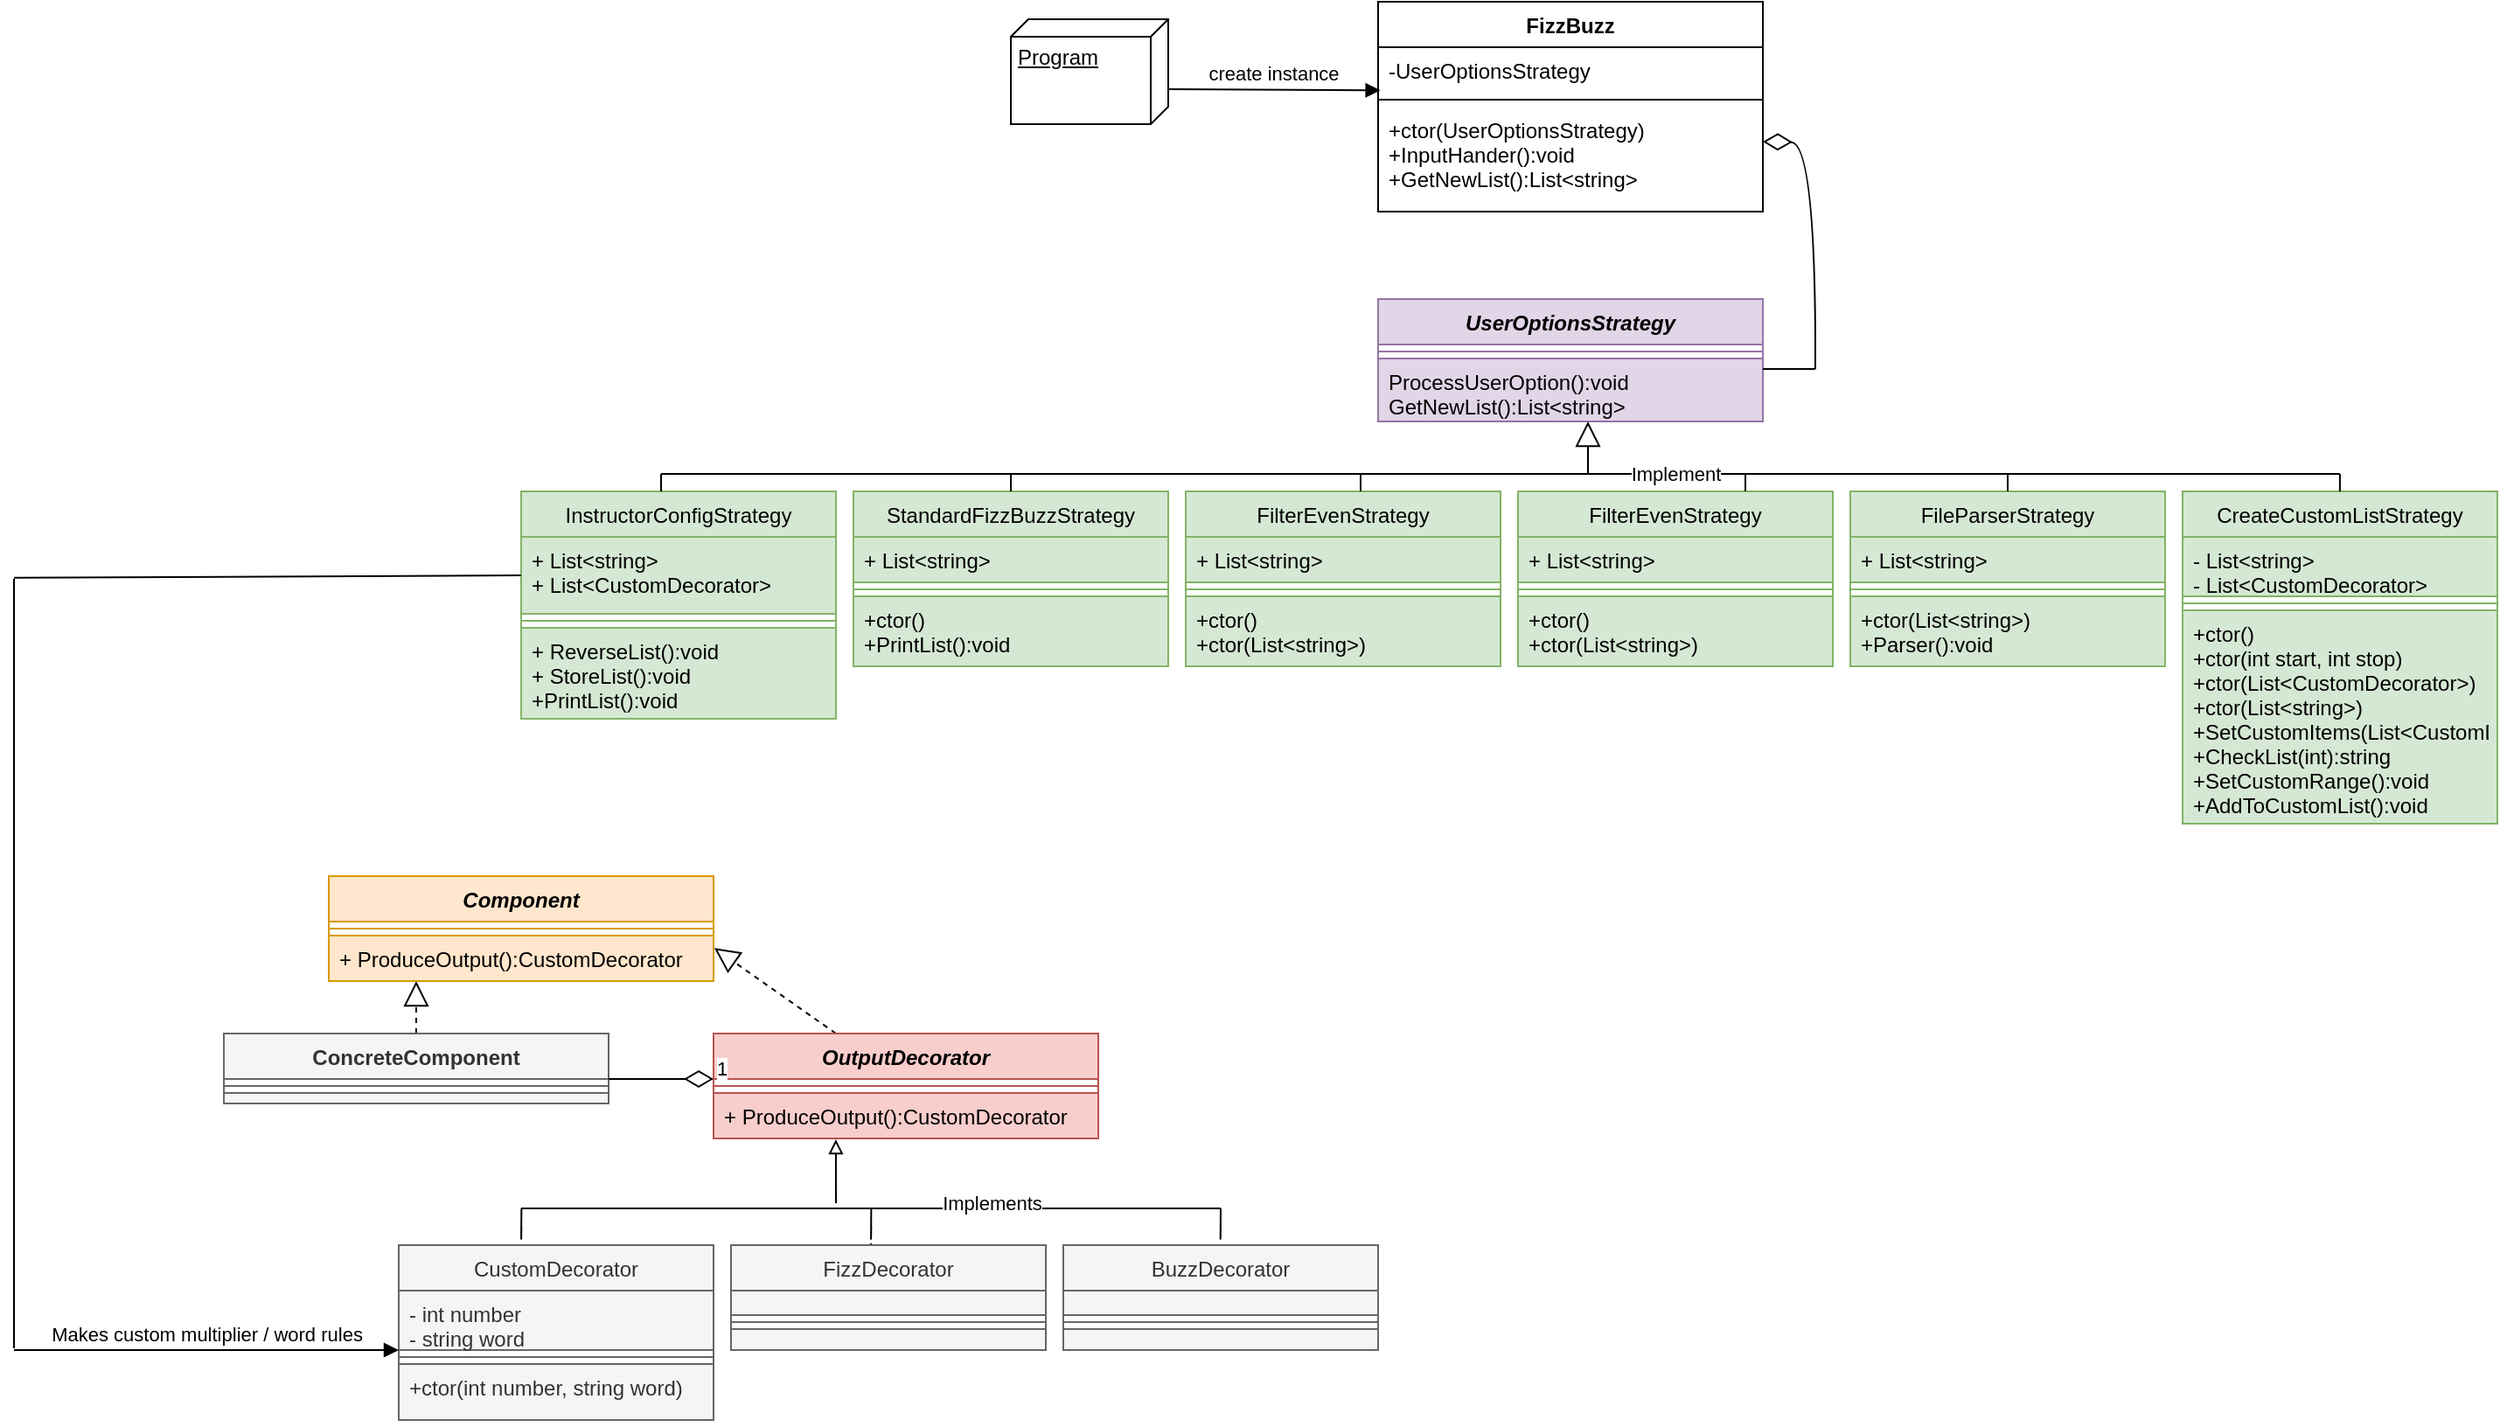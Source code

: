 <mxfile version="13.6.1" type="device"><diagram id="XekdRz8aUjGw2-vuJQyN" name="Page-1"><mxGraphModel dx="3220" dy="1270" grid="1" gridSize="10" guides="1" tooltips="1" connect="1" arrows="1" fold="1" page="1" pageScale="1" pageWidth="850" pageHeight="1100" math="0" shadow="0"><root><mxCell id="0"/><mxCell id="1" parent="0"/><mxCell id="ZQld_761EE4FsVCw61xe-1" value="Program" style="verticalAlign=top;align=left;spacingTop=8;spacingLeft=2;spacingRight=12;shape=cube;size=10;direction=south;fontStyle=4;html=1;" vertex="1" parent="1"><mxGeometry x="280" y="120" width="90" height="60" as="geometry"/></mxCell><mxCell id="ZQld_761EE4FsVCw61xe-2" value="FizzBuzz" style="swimlane;fontStyle=1;align=center;verticalAlign=top;childLayout=stackLayout;horizontal=1;startSize=26;horizontalStack=0;resizeParent=1;resizeParentMax=0;resizeLast=0;collapsible=1;marginBottom=0;" vertex="1" parent="1"><mxGeometry x="490" y="110" width="220" height="120" as="geometry"/></mxCell><mxCell id="ZQld_761EE4FsVCw61xe-3" value="-UserOptionsStrategy" style="text;strokeColor=none;fillColor=none;align=left;verticalAlign=top;spacingLeft=4;spacingRight=4;overflow=hidden;rotatable=0;points=[[0,0.5],[1,0.5]];portConstraint=eastwest;" vertex="1" parent="ZQld_761EE4FsVCw61xe-2"><mxGeometry y="26" width="220" height="26" as="geometry"/></mxCell><mxCell id="ZQld_761EE4FsVCw61xe-4" value="" style="line;strokeWidth=1;fillColor=none;align=left;verticalAlign=middle;spacingTop=-1;spacingLeft=3;spacingRight=3;rotatable=0;labelPosition=right;points=[];portConstraint=eastwest;" vertex="1" parent="ZQld_761EE4FsVCw61xe-2"><mxGeometry y="52" width="220" height="8" as="geometry"/></mxCell><mxCell id="ZQld_761EE4FsVCw61xe-5" value="+ctor(UserOptionsStrategy)&#10;+InputHander():void&#10;+GetNewList():List&lt;string&gt;" style="text;strokeColor=none;fillColor=none;align=left;verticalAlign=top;spacingLeft=4;spacingRight=4;overflow=hidden;rotatable=0;points=[[0,0.5],[1,0.5]];portConstraint=eastwest;" vertex="1" parent="ZQld_761EE4FsVCw61xe-2"><mxGeometry y="60" width="220" height="60" as="geometry"/></mxCell><mxCell id="ZQld_761EE4FsVCw61xe-10" value="UserOptionsStrategy" style="swimlane;fontStyle=3;align=center;verticalAlign=top;childLayout=stackLayout;horizontal=1;startSize=26;horizontalStack=0;resizeParent=1;resizeParentMax=0;resizeLast=0;collapsible=1;marginBottom=0;fillColor=#e1d5e7;strokeColor=#9673a6;" vertex="1" parent="1"><mxGeometry x="490" y="280" width="220" height="70" as="geometry"/></mxCell><mxCell id="ZQld_761EE4FsVCw61xe-12" value="" style="line;strokeWidth=1;fillColor=#e1d5e7;align=left;verticalAlign=middle;spacingTop=-1;spacingLeft=3;spacingRight=3;rotatable=0;labelPosition=right;points=[];portConstraint=eastwest;strokeColor=#9673a6;" vertex="1" parent="ZQld_761EE4FsVCw61xe-10"><mxGeometry y="26" width="220" height="8" as="geometry"/></mxCell><mxCell id="ZQld_761EE4FsVCw61xe-13" value="ProcessUserOption():void&#10;GetNewList():List&lt;string&gt;" style="text;strokeColor=#9673a6;fillColor=#e1d5e7;align=left;verticalAlign=top;spacingLeft=4;spacingRight=4;overflow=hidden;rotatable=0;points=[[0,0.5],[1,0.5]];portConstraint=eastwest;" vertex="1" parent="ZQld_761EE4FsVCw61xe-10"><mxGeometry y="34" width="220" height="36" as="geometry"/></mxCell><mxCell id="ZQld_761EE4FsVCw61xe-14" value="create instance&lt;br&gt;" style="html=1;verticalAlign=bottom;endArrow=block;entryX=0.006;entryY=0.949;entryDx=0;entryDy=0;entryPerimeter=0;" edge="1" parent="1" target="ZQld_761EE4FsVCw61xe-3"><mxGeometry width="80" relative="1" as="geometry"><mxPoint x="370" y="160" as="sourcePoint"/><mxPoint x="486" y="162" as="targetPoint"/></mxGeometry></mxCell><mxCell id="ZQld_761EE4FsVCw61xe-16" value="" style="endArrow=none;html=1;endSize=12;startArrow=diamondThin;startSize=14;startFill=0;edgeStyle=orthogonalEdgeStyle;align=left;verticalAlign=bottom;curved=1;endFill=0;" edge="1" parent="1"><mxGeometry x="-1" y="3" relative="1" as="geometry"><mxPoint x="710" y="190" as="sourcePoint"/><mxPoint x="740" y="320" as="targetPoint"/></mxGeometry></mxCell><mxCell id="ZQld_761EE4FsVCw61xe-18" value="" style="endArrow=none;html=1;endSize=12;startArrow=none;startSize=14;startFill=0;edgeStyle=orthogonalEdgeStyle;align=left;verticalAlign=bottom;endFill=0;" edge="1" parent="1"><mxGeometry x="-1" y="3" relative="1" as="geometry"><mxPoint x="710" y="320" as="sourcePoint"/><mxPoint x="740" y="320" as="targetPoint"/></mxGeometry></mxCell><mxCell id="ZQld_761EE4FsVCw61xe-22" value="StandardFizzBuzzStrategy" style="swimlane;fontStyle=0;align=center;verticalAlign=top;childLayout=stackLayout;horizontal=1;startSize=26;horizontalStack=0;resizeParent=1;resizeParentMax=0;resizeLast=0;collapsible=1;marginBottom=0;fillColor=#d5e8d4;strokeColor=#82b366;" vertex="1" parent="1"><mxGeometry x="190" y="390" width="180" height="100" as="geometry"/></mxCell><mxCell id="ZQld_761EE4FsVCw61xe-23" value="+ List&lt;string&gt;" style="text;strokeColor=#82b366;fillColor=#d5e8d4;align=left;verticalAlign=top;spacingLeft=4;spacingRight=4;overflow=hidden;rotatable=0;points=[[0,0.5],[1,0.5]];portConstraint=eastwest;" vertex="1" parent="ZQld_761EE4FsVCw61xe-22"><mxGeometry y="26" width="180" height="26" as="geometry"/></mxCell><mxCell id="ZQld_761EE4FsVCw61xe-24" value="" style="line;strokeWidth=1;fillColor=#d5e8d4;align=left;verticalAlign=middle;spacingTop=-1;spacingLeft=3;spacingRight=3;rotatable=0;labelPosition=right;points=[];portConstraint=eastwest;strokeColor=#82b366;" vertex="1" parent="ZQld_761EE4FsVCw61xe-22"><mxGeometry y="52" width="180" height="8" as="geometry"/></mxCell><mxCell id="ZQld_761EE4FsVCw61xe-25" value="+ctor()&#10;+PrintList():void" style="text;strokeColor=#82b366;fillColor=#d5e8d4;align=left;verticalAlign=top;spacingLeft=4;spacingRight=4;overflow=hidden;rotatable=0;points=[[0,0.5],[1,0.5]];portConstraint=eastwest;" vertex="1" parent="ZQld_761EE4FsVCw61xe-22"><mxGeometry y="60" width="180" height="40" as="geometry"/></mxCell><mxCell id="ZQld_761EE4FsVCw61xe-26" value="FilterEvenStrategy" style="swimlane;fontStyle=0;align=center;verticalAlign=top;childLayout=stackLayout;horizontal=1;startSize=26;horizontalStack=0;resizeParent=1;resizeParentMax=0;resizeLast=0;collapsible=1;marginBottom=0;fillColor=#d5e8d4;strokeColor=#82b366;" vertex="1" parent="1"><mxGeometry x="380" y="390" width="180" height="100" as="geometry"/></mxCell><mxCell id="ZQld_761EE4FsVCw61xe-27" value="+ List&lt;string&gt;" style="text;strokeColor=#82b366;fillColor=#d5e8d4;align=left;verticalAlign=top;spacingLeft=4;spacingRight=4;overflow=hidden;rotatable=0;points=[[0,0.5],[1,0.5]];portConstraint=eastwest;" vertex="1" parent="ZQld_761EE4FsVCw61xe-26"><mxGeometry y="26" width="180" height="26" as="geometry"/></mxCell><mxCell id="ZQld_761EE4FsVCw61xe-28" value="" style="line;strokeWidth=1;fillColor=#d5e8d4;align=left;verticalAlign=middle;spacingTop=-1;spacingLeft=3;spacingRight=3;rotatable=0;labelPosition=right;points=[];portConstraint=eastwest;strokeColor=#82b366;" vertex="1" parent="ZQld_761EE4FsVCw61xe-26"><mxGeometry y="52" width="180" height="8" as="geometry"/></mxCell><mxCell id="ZQld_761EE4FsVCw61xe-29" value="+ctor()&#10;+ctor(List&lt;string&gt;)" style="text;strokeColor=#82b366;fillColor=#d5e8d4;align=left;verticalAlign=top;spacingLeft=4;spacingRight=4;overflow=hidden;rotatable=0;points=[[0,0.5],[1,0.5]];portConstraint=eastwest;" vertex="1" parent="ZQld_761EE4FsVCw61xe-26"><mxGeometry y="60" width="180" height="40" as="geometry"/></mxCell><mxCell id="ZQld_761EE4FsVCw61xe-30" value="FilterEvenStrategy" style="swimlane;fontStyle=0;align=center;verticalAlign=top;childLayout=stackLayout;horizontal=1;startSize=26;horizontalStack=0;resizeParent=1;resizeParentMax=0;resizeLast=0;collapsible=1;marginBottom=0;fillColor=#d5e8d4;strokeColor=#82b366;" vertex="1" parent="1"><mxGeometry x="570" y="390" width="180" height="100" as="geometry"/></mxCell><mxCell id="ZQld_761EE4FsVCw61xe-31" value="+ List&lt;string&gt;" style="text;strokeColor=#82b366;fillColor=#d5e8d4;align=left;verticalAlign=top;spacingLeft=4;spacingRight=4;overflow=hidden;rotatable=0;points=[[0,0.5],[1,0.5]];portConstraint=eastwest;" vertex="1" parent="ZQld_761EE4FsVCw61xe-30"><mxGeometry y="26" width="180" height="26" as="geometry"/></mxCell><mxCell id="ZQld_761EE4FsVCw61xe-32" value="" style="line;strokeWidth=1;fillColor=#d5e8d4;align=left;verticalAlign=middle;spacingTop=-1;spacingLeft=3;spacingRight=3;rotatable=0;labelPosition=right;points=[];portConstraint=eastwest;strokeColor=#82b366;" vertex="1" parent="ZQld_761EE4FsVCw61xe-30"><mxGeometry y="52" width="180" height="8" as="geometry"/></mxCell><mxCell id="ZQld_761EE4FsVCw61xe-33" value="+ctor()&#10;+ctor(List&lt;string&gt;)" style="text;strokeColor=#82b366;fillColor=#d5e8d4;align=left;verticalAlign=top;spacingLeft=4;spacingRight=4;overflow=hidden;rotatable=0;points=[[0,0.5],[1,0.5]];portConstraint=eastwest;" vertex="1" parent="ZQld_761EE4FsVCw61xe-30"><mxGeometry y="60" width="180" height="40" as="geometry"/></mxCell><mxCell id="ZQld_761EE4FsVCw61xe-34" value="FileParserStrategy" style="swimlane;fontStyle=0;align=center;verticalAlign=top;childLayout=stackLayout;horizontal=1;startSize=26;horizontalStack=0;resizeParent=1;resizeParentMax=0;resizeLast=0;collapsible=1;marginBottom=0;fillColor=#d5e8d4;strokeColor=#82b366;" vertex="1" parent="1"><mxGeometry x="760" y="390" width="180" height="100" as="geometry"/></mxCell><mxCell id="ZQld_761EE4FsVCw61xe-35" value="+ List&lt;string&gt;" style="text;strokeColor=#82b366;fillColor=#d5e8d4;align=left;verticalAlign=top;spacingLeft=4;spacingRight=4;overflow=hidden;rotatable=0;points=[[0,0.5],[1,0.5]];portConstraint=eastwest;" vertex="1" parent="ZQld_761EE4FsVCw61xe-34"><mxGeometry y="26" width="180" height="26" as="geometry"/></mxCell><mxCell id="ZQld_761EE4FsVCw61xe-36" value="" style="line;strokeWidth=1;fillColor=#d5e8d4;align=left;verticalAlign=middle;spacingTop=-1;spacingLeft=3;spacingRight=3;rotatable=0;labelPosition=right;points=[];portConstraint=eastwest;strokeColor=#82b366;" vertex="1" parent="ZQld_761EE4FsVCw61xe-34"><mxGeometry y="52" width="180" height="8" as="geometry"/></mxCell><mxCell id="ZQld_761EE4FsVCw61xe-37" value="+ctor(List&lt;string&gt;)&#10;+Parser():void" style="text;strokeColor=#82b366;fillColor=#d5e8d4;align=left;verticalAlign=top;spacingLeft=4;spacingRight=4;overflow=hidden;rotatable=0;points=[[0,0.5],[1,0.5]];portConstraint=eastwest;" vertex="1" parent="ZQld_761EE4FsVCw61xe-34"><mxGeometry y="60" width="180" height="40" as="geometry"/></mxCell><mxCell id="ZQld_761EE4FsVCw61xe-38" value="CreateCustomListStrategy" style="swimlane;fontStyle=0;align=center;verticalAlign=top;childLayout=stackLayout;horizontal=1;startSize=26;horizontalStack=0;resizeParent=1;resizeParentMax=0;resizeLast=0;collapsible=1;marginBottom=0;fillColor=#d5e8d4;strokeColor=#82b366;" vertex="1" parent="1"><mxGeometry x="950" y="390" width="180" height="190" as="geometry"/></mxCell><mxCell id="ZQld_761EE4FsVCw61xe-39" value="- List&lt;string&gt;&#10;- List&lt;CustomDecorator&gt;" style="text;strokeColor=#82b366;fillColor=#d5e8d4;align=left;verticalAlign=top;spacingLeft=4;spacingRight=4;overflow=hidden;rotatable=0;points=[[0,0.5],[1,0.5]];portConstraint=eastwest;" vertex="1" parent="ZQld_761EE4FsVCw61xe-38"><mxGeometry y="26" width="180" height="34" as="geometry"/></mxCell><mxCell id="ZQld_761EE4FsVCw61xe-40" value="" style="line;strokeWidth=1;fillColor=#d5e8d4;align=left;verticalAlign=middle;spacingTop=-1;spacingLeft=3;spacingRight=3;rotatable=0;labelPosition=right;points=[];portConstraint=eastwest;strokeColor=#82b366;" vertex="1" parent="ZQld_761EE4FsVCw61xe-38"><mxGeometry y="60" width="180" height="8" as="geometry"/></mxCell><mxCell id="ZQld_761EE4FsVCw61xe-41" value="+ctor()&#10;+ctor(int start, int stop)&#10;+ctor(List&lt;CustomDecorator&gt;)&#10;+ctor(List&lt;string&gt;)&#10;+SetCustomItems(List&lt;CustomDecorator&gt;)&#10;+CheckList(int):string&#10;+SetCustomRange():void&#10;+AddToCustomList():void" style="text;strokeColor=#82b366;fillColor=#d5e8d4;align=left;verticalAlign=top;spacingLeft=4;spacingRight=4;overflow=hidden;rotatable=0;points=[[0,0.5],[1,0.5]];portConstraint=eastwest;" vertex="1" parent="ZQld_761EE4FsVCw61xe-38"><mxGeometry y="68" width="180" height="122" as="geometry"/></mxCell><mxCell id="ZQld_761EE4FsVCw61xe-42" value="" style="endArrow=block;endFill=0;endSize=12;html=1;" edge="1" parent="1"><mxGeometry width="160" relative="1" as="geometry"><mxPoint x="610" y="380" as="sourcePoint"/><mxPoint x="610" y="350" as="targetPoint"/></mxGeometry></mxCell><mxCell id="ZQld_761EE4FsVCw61xe-43" value="Implement" style="endArrow=none;endSize=12;html=1;endFill=0;" edge="1" parent="1"><mxGeometry width="160" relative="1" as="geometry"><mxPoint x="280" y="380" as="sourcePoint"/><mxPoint x="1040" y="380" as="targetPoint"/></mxGeometry></mxCell><mxCell id="ZQld_761EE4FsVCw61xe-44" value="" style="endArrow=none;endFill=0;endSize=12;html=1;" edge="1" parent="1"><mxGeometry width="160" relative="1" as="geometry"><mxPoint x="1039.95" y="390" as="sourcePoint"/><mxPoint x="1039.95" y="380" as="targetPoint"/><Array as="points"><mxPoint x="1039.95" y="390"/></Array></mxGeometry></mxCell><mxCell id="ZQld_761EE4FsVCw61xe-45" value="" style="endArrow=none;endFill=0;endSize=12;html=1;" edge="1" parent="1"><mxGeometry width="160" relative="1" as="geometry"><mxPoint x="850" y="390" as="sourcePoint"/><mxPoint x="850" y="380" as="targetPoint"/><Array as="points"><mxPoint x="850" y="390"/></Array></mxGeometry></mxCell><mxCell id="ZQld_761EE4FsVCw61xe-46" value="" style="endArrow=none;endFill=0;endSize=12;html=1;" edge="1" parent="1"><mxGeometry width="160" relative="1" as="geometry"><mxPoint x="700" y="390" as="sourcePoint"/><mxPoint x="700" y="380" as="targetPoint"/><Array as="points"><mxPoint x="700" y="390"/></Array></mxGeometry></mxCell><mxCell id="ZQld_761EE4FsVCw61xe-47" value="" style="endArrow=none;endFill=0;endSize=12;html=1;" edge="1" parent="1"><mxGeometry width="160" relative="1" as="geometry"><mxPoint x="480" y="390" as="sourcePoint"/><mxPoint x="480" y="380" as="targetPoint"/><Array as="points"><mxPoint x="480" y="390"/></Array></mxGeometry></mxCell><mxCell id="ZQld_761EE4FsVCw61xe-49" value="" style="endArrow=none;endFill=0;endSize=12;html=1;" edge="1" parent="1"><mxGeometry width="160" relative="1" as="geometry"><mxPoint x="280" y="390" as="sourcePoint"/><mxPoint x="280" y="380" as="targetPoint"/><Array as="points"><mxPoint x="280" y="390"/></Array></mxGeometry></mxCell><mxCell id="ZQld_761EE4FsVCw61xe-50" value="InstructorConfigStrategy" style="swimlane;fontStyle=0;align=center;verticalAlign=top;childLayout=stackLayout;horizontal=1;startSize=26;horizontalStack=0;resizeParent=1;resizeParentMax=0;resizeLast=0;collapsible=1;marginBottom=0;fillColor=#d5e8d4;strokeColor=#82b366;" vertex="1" parent="1"><mxGeometry y="390" width="180" height="130" as="geometry"/></mxCell><mxCell id="ZQld_761EE4FsVCw61xe-55" value="" style="endArrow=none;endFill=0;endSize=12;html=1;" edge="1" parent="ZQld_761EE4FsVCw61xe-50"><mxGeometry width="160" relative="1" as="geometry"><mxPoint x="80" y="1.137e-13" as="sourcePoint"/><mxPoint x="80" y="-10.0" as="targetPoint"/><Array as="points"><mxPoint x="80"/></Array></mxGeometry></mxCell><mxCell id="ZQld_761EE4FsVCw61xe-51" value="+ List&lt;string&gt;&#10;+ List&lt;CustomDecorator&gt;" style="text;strokeColor=#82b366;fillColor=#d5e8d4;align=left;verticalAlign=top;spacingLeft=4;spacingRight=4;overflow=hidden;rotatable=0;points=[[0,0.5],[1,0.5]];portConstraint=eastwest;" vertex="1" parent="ZQld_761EE4FsVCw61xe-50"><mxGeometry y="26" width="180" height="44" as="geometry"/></mxCell><mxCell id="ZQld_761EE4FsVCw61xe-52" value="" style="line;strokeWidth=1;fillColor=#d5e8d4;align=left;verticalAlign=middle;spacingTop=-1;spacingLeft=3;spacingRight=3;rotatable=0;labelPosition=right;points=[];portConstraint=eastwest;strokeColor=#82b366;" vertex="1" parent="ZQld_761EE4FsVCw61xe-50"><mxGeometry y="70" width="180" height="8" as="geometry"/></mxCell><mxCell id="ZQld_761EE4FsVCw61xe-53" value="+ ReverseList():void&#10;+ StoreList():void&#10;+PrintList():void" style="text;strokeColor=#82b366;fillColor=#d5e8d4;align=left;verticalAlign=top;spacingLeft=4;spacingRight=4;overflow=hidden;rotatable=0;points=[[0,0.5],[1,0.5]];portConstraint=eastwest;" vertex="1" parent="ZQld_761EE4FsVCw61xe-50"><mxGeometry y="78" width="180" height="52" as="geometry"/></mxCell><mxCell id="ZQld_761EE4FsVCw61xe-54" value="" style="endArrow=none;endSize=12;html=1;endFill=0;" edge="1" parent="1"><mxGeometry x="0.1" width="160" relative="1" as="geometry"><mxPoint x="80" y="380" as="sourcePoint"/><mxPoint x="280" y="380" as="targetPoint"/><mxPoint as="offset"/></mxGeometry></mxCell><mxCell id="ZQld_761EE4FsVCw61xe-62" value="" style="endArrow=block;dashed=1;endFill=0;endSize=12;html=1;" edge="1" parent="1"><mxGeometry width="160" relative="1" as="geometry"><mxPoint x="-60" y="700" as="sourcePoint"/><mxPoint x="-60" y="670" as="targetPoint"/></mxGeometry></mxCell><mxCell id="ZQld_761EE4FsVCw61xe-68" value="" style="endArrow=block;dashed=1;endFill=0;endSize=12;html=1;entryX=1.002;entryY=0.275;entryDx=0;entryDy=0;entryPerimeter=0;" edge="1" parent="1" target="ZQld_761EE4FsVCw61xe-58"><mxGeometry width="160" relative="1" as="geometry"><mxPoint x="180" y="700" as="sourcePoint"/><mxPoint x="180" y="640" as="targetPoint"/></mxGeometry></mxCell><mxCell id="ZQld_761EE4FsVCw61xe-76" value="" style="endArrow=block;endFill=0;html=1;entryX=0.318;entryY=1.021;entryDx=0;entryDy=0;entryPerimeter=0;" edge="1" parent="1" target="ZQld_761EE4FsVCw61xe-65"><mxGeometry width="160" relative="1" as="geometry"><mxPoint x="180.0" y="790" as="sourcePoint"/><mxPoint x="180.0" y="780" as="targetPoint"/><Array as="points"><mxPoint x="180" y="800"/></Array></mxGeometry></mxCell><mxCell id="ZQld_761EE4FsVCw61xe-85" value="" style="endArrow=none;endFill=0;endSize=12;html=1;" edge="1" parent="1"><mxGeometry width="160" relative="1" as="geometry"><mxPoint x="200.04" y="820.45" as="sourcePoint"/><mxPoint x="200" y="820" as="targetPoint"/><Array as="points"><mxPoint x="200" y="851"/></Array></mxGeometry></mxCell><mxCell id="ZQld_761EE4FsVCw61xe-86" value="" style="endArrow=none;endFill=0;endSize=12;html=1;" edge="1" parent="1"><mxGeometry width="160" relative="1" as="geometry"><mxPoint x="399.9" y="821.45" as="sourcePoint"/><mxPoint x="399.86" y="821" as="targetPoint"/><Array as="points"><mxPoint x="399.86" y="852"/></Array></mxGeometry></mxCell><mxCell id="ZQld_761EE4FsVCw61xe-56" value="Component" style="swimlane;fontStyle=3;align=center;verticalAlign=top;childLayout=stackLayout;horizontal=1;startSize=26;horizontalStack=0;resizeParent=1;resizeParentMax=0;resizeLast=0;collapsible=1;marginBottom=0;fillColor=#ffe6cc;strokeColor=#d79b00;" vertex="1" parent="1"><mxGeometry x="-110" y="610" width="220" height="60" as="geometry"/></mxCell><mxCell id="ZQld_761EE4FsVCw61xe-57" value="" style="line;strokeWidth=1;fillColor=#ffe6cc;align=left;verticalAlign=middle;spacingTop=-1;spacingLeft=3;spacingRight=3;rotatable=0;labelPosition=right;points=[];portConstraint=eastwest;strokeColor=#d79b00;" vertex="1" parent="ZQld_761EE4FsVCw61xe-56"><mxGeometry y="26" width="220" height="8" as="geometry"/></mxCell><mxCell id="ZQld_761EE4FsVCw61xe-58" value="+ ProduceOutput():CustomDecorator" style="text;strokeColor=#d79b00;fillColor=#ffe6cc;align=left;verticalAlign=top;spacingLeft=4;spacingRight=4;overflow=hidden;rotatable=0;points=[[0,0.5],[1,0.5]];portConstraint=eastwest;" vertex="1" parent="ZQld_761EE4FsVCw61xe-56"><mxGeometry y="34" width="220" height="26" as="geometry"/></mxCell><mxCell id="ZQld_761EE4FsVCw61xe-59" value="ConcreteComponent" style="swimlane;fontStyle=1;align=center;verticalAlign=top;childLayout=stackLayout;horizontal=1;startSize=26;horizontalStack=0;resizeParent=1;resizeParentMax=0;resizeLast=0;collapsible=1;marginBottom=0;fillColor=#f5f5f5;strokeColor=#666666;fontColor=#333333;" vertex="1" parent="1"><mxGeometry x="-170" y="700" width="220" height="40" as="geometry"/></mxCell><mxCell id="ZQld_761EE4FsVCw61xe-60" value="" style="line;strokeWidth=1;fillColor=#f5f5f5;align=left;verticalAlign=middle;spacingTop=-1;spacingLeft=3;spacingRight=3;rotatable=0;labelPosition=right;points=[];portConstraint=eastwest;strokeColor=#666666;fontColor=#333333;" vertex="1" parent="ZQld_761EE4FsVCw61xe-59"><mxGeometry y="26" width="220" height="8" as="geometry"/></mxCell><mxCell id="ZQld_761EE4FsVCw61xe-61" value="" style="text;strokeColor=#666666;fillColor=#f5f5f5;align=left;verticalAlign=top;spacingLeft=4;spacingRight=4;overflow=hidden;rotatable=0;points=[[0,0.5],[1,0.5]];portConstraint=eastwest;fontColor=#333333;" vertex="1" parent="ZQld_761EE4FsVCw61xe-59"><mxGeometry y="34" width="220" height="6" as="geometry"/></mxCell><mxCell id="ZQld_761EE4FsVCw61xe-63" value="OutputDecorator" style="swimlane;fontStyle=3;align=center;verticalAlign=top;childLayout=stackLayout;horizontal=1;startSize=26;horizontalStack=0;resizeParent=1;resizeParentMax=0;resizeLast=0;collapsible=1;marginBottom=0;fillColor=#f8cecc;strokeColor=#b85450;" vertex="1" parent="1"><mxGeometry x="110" y="700" width="220" height="60" as="geometry"/></mxCell><mxCell id="ZQld_761EE4FsVCw61xe-67" value="1" style="endArrow=none;html=1;endSize=12;startArrow=diamondThin;startSize=14;startFill=0;edgeStyle=orthogonalEdgeStyle;align=left;verticalAlign=bottom;endFill=0;" edge="1" parent="ZQld_761EE4FsVCw61xe-63"><mxGeometry x="-1" y="3" relative="1" as="geometry"><mxPoint y="26" as="sourcePoint"/><mxPoint x="-60" y="26" as="targetPoint"/></mxGeometry></mxCell><mxCell id="ZQld_761EE4FsVCw61xe-64" value="" style="line;strokeWidth=1;fillColor=#f8cecc;align=left;verticalAlign=middle;spacingTop=-1;spacingLeft=3;spacingRight=3;rotatable=0;labelPosition=right;points=[];portConstraint=eastwest;strokeColor=#b85450;" vertex="1" parent="ZQld_761EE4FsVCw61xe-63"><mxGeometry y="26" width="220" height="8" as="geometry"/></mxCell><mxCell id="ZQld_761EE4FsVCw61xe-65" value="+ ProduceOutput():CustomDecorator" style="text;strokeColor=#b85450;fillColor=#f8cecc;align=left;verticalAlign=top;spacingLeft=4;spacingRight=4;overflow=hidden;rotatable=0;points=[[0,0.5],[1,0.5]];portConstraint=eastwest;" vertex="1" parent="ZQld_761EE4FsVCw61xe-63"><mxGeometry y="34" width="220" height="26" as="geometry"/></mxCell><mxCell id="ZQld_761EE4FsVCw61xe-72" value="CustomDecorator" style="swimlane;fontStyle=0;align=center;verticalAlign=top;childLayout=stackLayout;horizontal=1;startSize=26;horizontalStack=0;resizeParent=1;resizeParentMax=0;resizeLast=0;collapsible=1;marginBottom=0;fillColor=#f5f5f5;strokeColor=#666666;fontColor=#333333;" vertex="1" parent="1"><mxGeometry x="-70" y="821" width="180" height="100" as="geometry"/></mxCell><mxCell id="ZQld_761EE4FsVCw61xe-73" value="- int number&#10;- string word" style="text;strokeColor=#666666;fillColor=#f5f5f5;align=left;verticalAlign=top;spacingLeft=4;spacingRight=4;overflow=hidden;rotatable=0;points=[[0,0.5],[1,0.5]];portConstraint=eastwest;fontColor=#333333;" vertex="1" parent="ZQld_761EE4FsVCw61xe-72"><mxGeometry y="26" width="180" height="34" as="geometry"/></mxCell><mxCell id="ZQld_761EE4FsVCw61xe-74" value="" style="line;strokeWidth=1;fillColor=#f5f5f5;align=left;verticalAlign=middle;spacingTop=-1;spacingLeft=3;spacingRight=3;rotatable=0;labelPosition=right;points=[];portConstraint=eastwest;strokeColor=#666666;fontColor=#333333;" vertex="1" parent="ZQld_761EE4FsVCw61xe-72"><mxGeometry y="60" width="180" height="8" as="geometry"/></mxCell><mxCell id="ZQld_761EE4FsVCw61xe-75" value="+ctor(int number, string word)" style="text;strokeColor=#666666;fillColor=#f5f5f5;align=left;verticalAlign=top;spacingLeft=4;spacingRight=4;overflow=hidden;rotatable=0;points=[[0,0.5],[1,0.5]];portConstraint=eastwest;fontColor=#333333;" vertex="1" parent="ZQld_761EE4FsVCw61xe-72"><mxGeometry y="68" width="180" height="32" as="geometry"/></mxCell><mxCell id="ZQld_761EE4FsVCw61xe-77" value="FizzDecorator" style="swimlane;fontStyle=0;align=center;verticalAlign=top;childLayout=stackLayout;horizontal=1;startSize=26;horizontalStack=0;resizeParent=1;resizeParentMax=0;resizeLast=0;collapsible=1;marginBottom=0;fillColor=#f5f5f5;strokeColor=#666666;fontColor=#333333;" vertex="1" parent="1"><mxGeometry x="120" y="821" width="180" height="60" as="geometry"/></mxCell><mxCell id="ZQld_761EE4FsVCw61xe-78" value="" style="text;strokeColor=#666666;fillColor=#f5f5f5;align=left;verticalAlign=top;spacingLeft=4;spacingRight=4;overflow=hidden;rotatable=0;points=[[0,0.5],[1,0.5]];portConstraint=eastwest;fontColor=#333333;" vertex="1" parent="ZQld_761EE4FsVCw61xe-77"><mxGeometry y="26" width="180" height="14" as="geometry"/></mxCell><mxCell id="ZQld_761EE4FsVCw61xe-79" value="" style="line;strokeWidth=1;fillColor=#f5f5f5;align=left;verticalAlign=middle;spacingTop=-1;spacingLeft=3;spacingRight=3;rotatable=0;labelPosition=right;points=[];portConstraint=eastwest;strokeColor=#666666;fontColor=#333333;" vertex="1" parent="ZQld_761EE4FsVCw61xe-77"><mxGeometry y="40" width="180" height="8" as="geometry"/></mxCell><mxCell id="ZQld_761EE4FsVCw61xe-80" value="" style="text;strokeColor=#666666;fillColor=#f5f5f5;align=left;verticalAlign=top;spacingLeft=4;spacingRight=4;overflow=hidden;rotatable=0;points=[[0,0.5],[1,0.5]];portConstraint=eastwest;fontColor=#333333;" vertex="1" parent="ZQld_761EE4FsVCw61xe-77"><mxGeometry y="48" width="180" height="12" as="geometry"/></mxCell><mxCell id="ZQld_761EE4FsVCw61xe-81" value="BuzzDecorator" style="swimlane;fontStyle=0;align=center;verticalAlign=top;childLayout=stackLayout;horizontal=1;startSize=26;horizontalStack=0;resizeParent=1;resizeParentMax=0;resizeLast=0;collapsible=1;marginBottom=0;fillColor=#f5f5f5;strokeColor=#666666;fontColor=#333333;" vertex="1" parent="1"><mxGeometry x="310" y="821" width="180" height="60" as="geometry"/></mxCell><mxCell id="ZQld_761EE4FsVCw61xe-82" value="" style="text;strokeColor=#666666;fillColor=#f5f5f5;align=left;verticalAlign=top;spacingLeft=4;spacingRight=4;overflow=hidden;rotatable=0;points=[[0,0.5],[1,0.5]];portConstraint=eastwest;fontColor=#333333;" vertex="1" parent="ZQld_761EE4FsVCw61xe-81"><mxGeometry y="26" width="180" height="14" as="geometry"/></mxCell><mxCell id="ZQld_761EE4FsVCw61xe-83" value="" style="line;strokeWidth=1;fillColor=#f5f5f5;align=left;verticalAlign=middle;spacingTop=-1;spacingLeft=3;spacingRight=3;rotatable=0;labelPosition=right;points=[];portConstraint=eastwest;strokeColor=#666666;fontColor=#333333;" vertex="1" parent="ZQld_761EE4FsVCw61xe-81"><mxGeometry y="40" width="180" height="8" as="geometry"/></mxCell><mxCell id="ZQld_761EE4FsVCw61xe-84" value="" style="text;strokeColor=#666666;fillColor=#f5f5f5;align=left;verticalAlign=top;spacingLeft=4;spacingRight=4;overflow=hidden;rotatable=0;points=[[0,0.5],[1,0.5]];portConstraint=eastwest;fontColor=#333333;" vertex="1" parent="ZQld_761EE4FsVCw61xe-81"><mxGeometry y="48" width="180" height="12" as="geometry"/></mxCell><mxCell id="ZQld_761EE4FsVCw61xe-88" value="" style="endArrow=none;endFill=0;endSize=12;html=1;" edge="1" parent="1"><mxGeometry width="160" relative="1" as="geometry"><mxPoint x="400" y="810" as="sourcePoint"/><mxPoint x="400" y="800" as="targetPoint"/><Array as="points"><mxPoint x="399.83" y="821"/></Array></mxGeometry></mxCell><mxCell id="ZQld_761EE4FsVCw61xe-89" value="" style="endArrow=none;endFill=0;endSize=12;html=1;" edge="1" parent="1"><mxGeometry width="160" relative="1" as="geometry"><mxPoint x="400" y="800" as="sourcePoint"/><mxPoint y="800" as="targetPoint"/><Array as="points"><mxPoint x="349.83" y="800"/></Array></mxGeometry></mxCell><mxCell id="ZQld_761EE4FsVCw61xe-92" value="Implements" style="edgeLabel;html=1;align=center;verticalAlign=middle;resizable=0;points=[];" vertex="1" connectable="0" parent="ZQld_761EE4FsVCw61xe-89"><mxGeometry x="-0.338" y="-3" relative="1" as="geometry"><mxPoint x="1" as="offset"/></mxGeometry></mxCell><mxCell id="ZQld_761EE4FsVCw61xe-90" value="" style="endArrow=none;endFill=0;endSize=12;html=1;" edge="1" parent="1"><mxGeometry width="160" relative="1" as="geometry"><mxPoint x="200.17" y="810" as="sourcePoint"/><mxPoint x="200.17" y="800" as="targetPoint"/><Array as="points"><mxPoint x="200.0" y="821"/></Array></mxGeometry></mxCell><mxCell id="ZQld_761EE4FsVCw61xe-91" value="" style="endArrow=none;endFill=0;endSize=12;html=1;" edge="1" parent="1"><mxGeometry width="160" relative="1" as="geometry"><mxPoint x="0.17" y="810" as="sourcePoint"/><mxPoint x="0.17" y="800" as="targetPoint"/><Array as="points"><mxPoint x="8.527e-14" y="821"/></Array></mxGeometry></mxCell><mxCell id="ZQld_761EE4FsVCw61xe-93" value="Makes custom multiplier / word rules" style="html=1;verticalAlign=bottom;startArrow=none;startFill=0;endArrow=block;startSize=8;" edge="1" parent="1"><mxGeometry width="60" relative="1" as="geometry"><mxPoint x="-290" y="881" as="sourcePoint"/><mxPoint x="-70" y="881" as="targetPoint"/></mxGeometry></mxCell><mxCell id="ZQld_761EE4FsVCw61xe-94" value="" style="html=1;verticalAlign=bottom;startArrow=none;startFill=0;endArrow=none;startSize=8;endFill=0;" edge="1" parent="1"><mxGeometry width="60" relative="1" as="geometry"><mxPoint x="-290" y="440" as="sourcePoint"/><mxPoint x="-290" y="880" as="targetPoint"/></mxGeometry></mxCell><mxCell id="ZQld_761EE4FsVCw61xe-95" value="" style="html=1;verticalAlign=bottom;startArrow=none;startFill=0;endArrow=none;startSize=8;endFill=0;entryX=0;entryY=0.5;entryDx=0;entryDy=0;" edge="1" parent="1" target="ZQld_761EE4FsVCw61xe-51"><mxGeometry width="60" relative="1" as="geometry"><mxPoint x="-290" y="439.41" as="sourcePoint"/><mxPoint x="-120" y="439.41" as="targetPoint"/></mxGeometry></mxCell></root></mxGraphModel></diagram></mxfile>